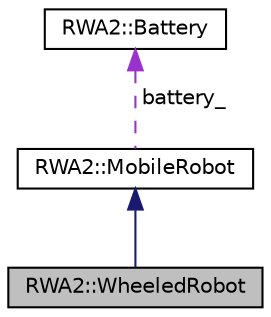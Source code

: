 digraph "RWA2::WheeledRobot"
{
 // LATEX_PDF_SIZE
  edge [fontname="Helvetica",fontsize="10",labelfontname="Helvetica",labelfontsize="10"];
  node [fontname="Helvetica",fontsize="10",shape=record];
  Node1 [label="RWA2::WheeledRobot",height=0.2,width=0.4,color="black", fillcolor="grey75", style="filled", fontcolor="black",tooltip="A class representing a wheeled robot that inherits from MobileRobot."];
  Node2 -> Node1 [dir="back",color="midnightblue",fontsize="10",style="solid",fontname="Helvetica"];
  Node2 [label="RWA2::MobileRobot",height=0.2,width=0.4,color="black", fillcolor="white", style="filled",URL="$class_r_w_a2_1_1_mobile_robot.html",tooltip="Class for the mobile robot."];
  Node3 -> Node2 [dir="back",color="darkorchid3",fontsize="10",style="dashed",label=" battery_" ,fontname="Helvetica"];
  Node3 [label="RWA2::Battery",height=0.2,width=0.4,color="black", fillcolor="white", style="filled",URL="$class_r_w_a2_1_1_battery.html",tooltip="Class for the battery."];
}
